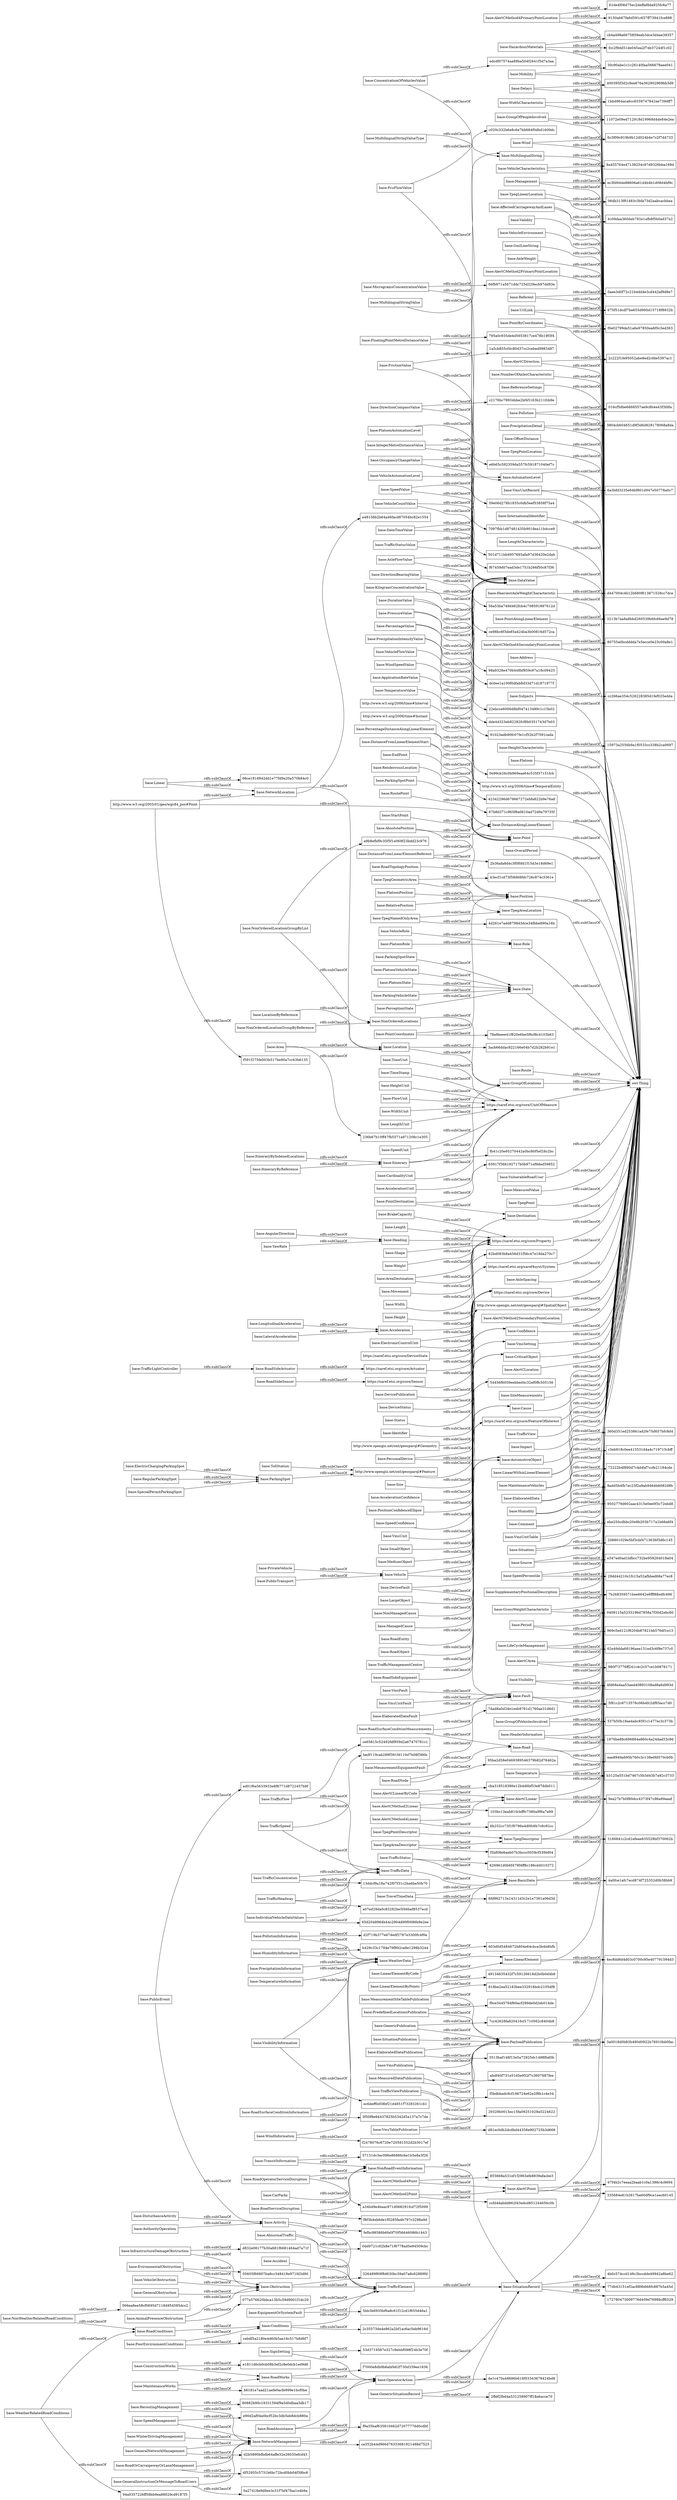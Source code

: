 digraph ar2dtool_diagram { 
rankdir=LR;
size="1000"
node [shape = rectangle, color="black"]; "base:PcuFlowValue" "566ea8ee58cf0695d71184954585dcc2" "base:AxleWeight" "base:PrecipitationInformation" "base:ItineraryByReference" "675f51dcdf7be655d995d15718f8932b" "016cf5dbe6868557ae9c8b4e43f3fdfa" "base:RoadAssistance" "base:AlertCMethod2PrimaryPointLocation" "base:Mobility" "base:Delays" "base:AlertCMethod4Point" "base:MultilingualStringValueType" "base:DirectionCompassValue" "base:RoadEntity" "base:Location" "base:MultilingualString" "ec3fd944e88606a61d4b4b1d08d4bf9c" "base:Linear" "base:PredefinedLocationsPublication" "base:IntegerMetreDistanceValue" "base:RoadSideSensor" "base:ManagedCause" "0409115a5233196d7858a7f30d2ebc60" "base:DataValue" "http://www.opengis.net/ont/geosparql#SpatialObject" "30c90abe1c1c26140faa566678aee041" "236b67b10ff47fb5571a971208c1e305" "base:Confidence" "base:HeightUnit" "98a9328e470b448bf859c97a18c09425" "2ffdf2fbd4a531258907ff18a6acce70" "base:CriticalObject" "base:GenericSituationRecord" "2c35573de4e862a2bf1ac6ac5eb9616d" "base:WeatherData" "base:DisturbanceActivity" "base:TrafficHeadway" "base:RoadObject" "6a3bfd3235e64bf801d947e50778a0c7" "855668a531ef1f2983efe8839afacbe3" "2b36afa8d4c3f0f0fd1f15d3e18d69e1" "base:StartPoint" "base:RoadConditions" "base:DurationValue" "base:TrafficFlow" "base:GroupOfPeopleInvolved" "base:NonOrderedLocationGroupByReference" "base:TrafficLightController" "base:Cause" "https://saref.etsi.org/core/FeatureOfInterest" "base:LateralAcceleration" "base:ReferenceSettings" "base:TrafficElement" "base:VehicleCharacteristics" "base:RoadSurfaceConditionMeasurements" "base:PollutionInformation" "base:OffsetDistance" "base:TpegAreaLocation" "base:TemperatureInformation" "base:YawRate" "base:TpegPointLocation" "a9b8efbf9c35f5f1e069f23bdd23c976" "base:Fault" "7097fbb1d87481435b9018ea11b4cce9" "base:Activity" "base:TpegLinearLocation" "base:MicrogramsConcentrationValue" "base:Accident" "bedf119cab289f391fd110d7b08f386b" "base:Obstruction" "base:PointDestination" "base:AlertCMethod4PrimaryPointLocation" "f9ce3445794f60acf299de0d2eb014de" "base:ElectricChargingParkingSpot" "6fd962713a14311d3c2e1e7361a06d3d" "base:EndPoint" "base:RoadWorks" "326489f69f8d630bc39a07a8c62889fd" "base:AffectedCarriagewayAndLanes" "base:Referent" "base:PlatoonPosition" "base:AutomationLevel" "base:RegularParkingSpot" "29329b0015ec15fa09251029a5224622" "base:TrafficViewPublication" "a07ed29da0c83282be5f46bef8537ecd" "base:SignSetting" "7b268359571bee6642e6fff88edfc496" "base:ElaboratedDataPublication" "base:HumidityInformation" "edcdf07574aa89ba504f2641f5d7a3aa" "base:Heading" "base:VehicleFlowValue" "base:UrlLink" "base:NonWeatherRelatedRoadConditions" "base:TpegGeometricArea" "67b8d371c965f8a0610ad72d9a79735f" "1876be88c696884e860c4a24dad53c9d" "base:PerceptionState" "base:ParkingSpotState" "base:WindSpeedValue" "e1811d6cb0cb08b3ef2c8e0dcb1ed9d6" "base:PlatoonRole" "base:KilogramConcentrationValue" "base:GroupOfLocations" "base:PointByCoordinates" "d447004c4b12b680f613871528cc7dce" "base:PrivateVehicle" "d81ec0db2dcdbd44358e902725b3d668" "9502779d602aac4315e0ee0f3c72ebd8" "base:GenericPublication" "base:MesaurementEquipmentFault" "9ea27b7b0f80dcc4373f47c96a99aaaf" "4b0c574ccd148c3bccdde49942a8be62" "cc266ae354c526228385d1fef025edda" "base:NetworkLocation" "f5bdbbadc9cf196724e62e2f8b1c4e34" "base:SituationRecord" "base:FlowUnit" "base:Address" "base:NonOrderedLocationGroupByList" "base:Area" "base:OperatorAction" "80755a0bcdddda7e5ecce0e23c00a8e1" "http://www.w3.org/2006/time#TemporalEntity" "base:Weight" "base:AlertCDirection" "base:SpeedUnit" "base:Platoon" "base:RoadOperatorServiceDisruption" "335684e81b2617be60df9ce1eec60145" "56a53ba749d462fcb4c708591897612d" "base:Pollution" "base:MeasurementSiteTablePublication" "http://www.w3.org/2003/01/geo/wgs84_pos#Point" "base:VehicleCountValue" "base:ConstructionWorks" "62e49dda68196aee131ed3c6f9e737c0" "base:SpeedManagement" "de1c470a48686b616f03343679424bd8" "0e99cb26c0b969eae64c535f37151fcb" "base:PublicTransport" "base:NonOrderedLocations" "95ba2d58e0469389546379b82d76462a" "22ebcce6006d8bf047413489c1c15b02" "base:ReroutingManagement" "base:TpegNamedOnlyArea" "05605f66807ba8cc348418e971fd3d90" "base:OverallPeriod" "82bd083b8a456d31f56c47e19da270c7" "f67459d07ead3de1751b266f50c87f36" "base:AlertCMethod2Point" "base:Movement" "abdf40f731e51d5e952f7c3607687fee" "base:SpeedValue" "base:PointCoordinates" "base:WidthUnit" "base:RoadSideEquipment" "65917f368192717b0b971ef9ded59852" "base:PrecipitationDetail" "969c5ed121f6204b87821bb576df1e13" "base:TollStation" "base:Point" "61de4f06d75ec2deffaf8da925fc6a77" "base:VmsUnitRecord" "4d261e7add8798d3dce34fbbe890a16b" "3166841c2cd1efeae835528bf370062b" "59e06d278b1835c0db5eef53858f75a4" "base:TpegAreaDescriptor" "base:Route" "f2478076c6720e720581552d2b3017ef" "c2176bc78934bbe2bf45163b211fcb9e" "8add5b4fb7ec23f2a9ab9464b6082d8b" "3804cb604651d9f3d6d628178068a8da" "cba318518386e12b4d6bf53e87ddb011" "base:VmsFault" "base:RoadOrCarraigewayOrLaneManagement" "5f81c2c6713576c06b4fc2df65acc7d0" "980f73776ff241c4c2c57ce1b0876171" "base:HeaviestAxleWeightCharacteristic" "base:Conditions" "base:AlertCMethod2Linear" "base:VulnerableRoadUser" "ccfd4dabdd862f43edcd851244656c0b" "base:PointAlongLinearElement" "base:Position" "501d711bb4957693afa97d36420e2dab" "f7000e8db9b6abf462f730d339ee1836" "base:Role" "e48158b2b64a46facd87054bc82e1554" "base:TravelTimeData" "base:DeviceFault" "base:GeneralNetworkManagement" "49134635432f7c59126618d2b0b0d4b8" "https://saref.etsi.org/saref4syst/System" "base:MeasuredDataPublication" "base:RoadNode" "base:PoorEnvironmentConditions" "base:Road" "base:ConcentrationOfVehiclesValue" "f9a35baf635810462d72077776d0cdbf" "fb41c20e95270442a0bc80f5ef28c2bc" "base:LengthUnit" "base:AlertCMethod4SecondaryPointLocation" "base:SmallObject" "72222b4f890d7c4d4bf7ccfe21184cde" "603d0d5484672b804e64cbce3b4b8bfb" "base:MeasuredValue" "base:Status" "f591f275fe003b517be90a7cc63b6135" "base:PlatoonAutomationLevel" "base:State" "base:Identifier" "base:RoadSurfaceConditionInformation" "base:RendezvousLocation" "base:AlertCMethod4Linear" "3513baf148f13e5a72925dc1498fbd0b" "base:TimeUnit" "base:Subjects" "6b252cc73f1f0796a4d0fc6b7c6c92cc" "base:PublicEvent" "base:BasicData" "https://saref.etsi.org/core/DeviceState" "base:HeightCharacteristic" "base:LinearWithinLinearElement" "54456f6059eebbed4c32ef0ffc505156" "base:AbsolutePosition" "base:TrafficData" "base:FloatingPointMetreDistanceValue" "http://www.w3.org/2006/time#Instant" "base:Width" "base:TpegPoint" "base:AlertCLinearByCode" "base:MaintenanceVehicles" "base:GeneralObstruction" "6c3f09c919b9b12d024b4e7c2f7d4733" "base:ElaboratedData" "http://www.opengis.net/ont/geosparql#Feature" "base:ElectronicControlUnit" "base:RoadSideActuator" "3acb66ddac922166e04b7d2b282b91e1" "c020c332b6e8c6e7bb684f0dbd1609dc" "43ecf1cd73f58d68fdc726c874c3361e" "base:AxleSpacing" "base:Humidity" "base:FrictionValue" "base:Acceleration" "ce98bc8f3de85a424ba3b00816d572ca" "base:VisibilityInformation" "base:TrafficSpeed" "base:MultilingualStringValue" "f8f3b4eb6de1f0285fa4b797c3298a9d" "80882b90c19331594f9a5d0dbaa3db17" "base:Comment" "http://www.w3.org/2006/time#Interval" "0dd9721c02b8e71f6778ad5e94509cbc" "626961d0b6f479f4ff8c186cd4010372" "base:AlertCMethod2SecondaryPointLocation" "base:IndividualVehicleDataValues" "base:Height" "42342296d679667272ebfa822b9e76a8" "base:MediumObject" "base:AxleFlowValue" "9150ab67fa6d591c657ff73941fce888" "base:TransitInformation" "base:VmsUnitFault" "fcc2f9dd51de045ea2f7de37244f1c02" "base:AlertCLocation" "base:SpecialPermitParkingSpot" "b6181e7aad21aefe0acfe999e1bcf0be" "base:SiteMeasurements" "78a9beee41f820e6be5f6cf8c4103b63" "base:ApplicationRateValue" "d2b5890bfbdb64affe32e26035efcd43" "base:Shape" "base:VmsUnitTable" "base:BrakeCapacity" "103bc13eab810cbfffc7380a9f6a7a99" "4c09daa360dab792e1afb8f5b0ad37a2" "base:AbnormalTraffic" "7dad8a0d34e1eeb9761d1760ae31d6d1" "base:HazardousMaterials" "base:PlatoonVehicleState" "11072e09ed712918d19968d4de84e2ea" "base:InfrastructureDamageObstruction" "4ec8dd6d4d03c0700c95e407791594d3" "base:LinearElementByPoints" "base:VehicleRole" "base:Vehicle" "base:Situation" "base:SituationPublication" "base:AlertCPoint" "base:PercentageDistanceAlongLinearElement" "base:WidthCharacteristic" "base:TrafficConcentration" "eae8949a695b760c3c138e0fd570cb0b" "66fb971a5671ddc725d329ecb97dd93e" "base:NetworkManagement" "400395f3d2c9ee676a362902969bb3d9" "base:TrafficView" "base:LargeObject" "1a5cb855cf4c80d37cc2cebed9983487" "7cc42628fa820416cf1710562c6404b8" "5bb3b6935bf6a8c61f12cd1f655d46a1" "d832e08177b30a681f6681464ad7a71f" "818be2ea52183bee332916bdc2105df8" "1bbd964aca6cc6559747842ae739dff7" "base:VehicleAutomationLevel" "base:TpegPointDescriptor" "base:Wind" "base:CarParks" "base:LinearElementByCode" "e6b65c592359da557fc591871040ef7c" "57131dc3ec096e86886c6e1b5e8a3f26" "cb4a498a6675859eeb3dce3d4ae39357" "0a27418e9d9ee3c31f7bf47faa1e4b9a" "base:TemperatureValue" "base:ParkingSpot" "67f4b2c7eeaa2baab1c0a1388c4c9694" "base:PersonalDevice" "2c222f1fe95052abe8ed2cfde5397ac1" "base:Management" "base:TrafficManagementCentre" "https://saref.etsi.org/core/UnitOfMeasure" "0aee3d0f72c21b4dd4e3cd442af9d8e7" "base:WinterDrivingManagement" "base:AccelerationConfidence" "base:GeneralInstructionOrMessageToRoadUsers" "base:EvironmentalObstruction" "https://saref.etsi.org/core/Actuator" "e90d2af04a0bcf52bc3db5eb8dcb880a" "base:AngularDirection" "ca352b44d966d76333681921488d7523" "base:Source" "base:SpeedPercentile" "base:LocationByReference" "base:TpegDescriptor" "base:CardinalityUnit" "13ddcf9a18a742f07f31c2ba6be50b70" "77db43151ef2ac889b668fc887b5a45d" "base:NonRoadEventInformation" "https://saref.etsi.org/core/Sensor" "base:LinearElement" "base:DistanceAlongLinearElement" "base:DevicePublication" "base:VmsUnit" "base:Impact" "https://saref.etsi.org/core/Property" "base:Validity" "df52955c5731b6bc72bcd0bb04f39bc6" "ce65815c52492fdf959d2a67470781c1" "base:AccelerationUnit" "fefbc98586b6fa0f70f56646086b1443" "3a0018d0b83b480d0922b76910bb0fac" "base:DeviceStatus" "15973a2556b9a1f0533cc338b2ca0697" "base:WindInformation" "d2f719b377e674edf2787e3300fc4f0e" "94a0357226ff58bb9ea88029cd9187f3" "4a0fce1afc7ecd874f725352d0b38bb9" "base:ParkingSpotPoint" "base:PrecipitationIntensityValue" "ebe250cdbbc20e9b203b717a1b66a6f4" "base:VehicleEnvironment" "c3eb918c0ee415531d4a4c719715cbff" "3f50f8e94437825b5342d5a137a7c7de" "dde44323eb82282fcf8b0351743d7b03" "base:DirectionBearingValue" "base:VehicleObstruction" "dc0ee1a100f0dfab8d33d71d1871977f" "base:NonManagedCause" "base:AuthorityOperation" "68ce1816842dd1e77fd9a20a570b84c0" "base:DistanceFromLinearElementReferent" "base:TimeStamp" "base:SupplementaryPositionalDescription" "base:GrossWeightCharacteristic" "base:GmlLineString" "91023adb90fc07fe1cf52b2f7591cada" "base:AnimalPresenceObstruction" "b429c33c1794e79f892ca8e1298b3244" "base:RoutePoint" "360d351ed253861ad2fe75d657bfc8d4" "3213b7aa8a8bbd260539b6fc66ae9d78" "base:Period" "8a455764e47138254c97d9326bba168d" "65d2048964b44c2904d90f0086b9e2ee" "base:Size" "base:RoadTopologyPosition" "https://saref.etsi.org/core/Device" "ec6deff0d58bf21d4851f73283261cb1" "base:TrafficStatus" "base:LifeCycleManagement" "base:AlertCArea" "base:LongitudinalAcceleration" "base:OccupancyChangeValue" "537b50b18ae4abc85f1c1477ec3c373b" "base:PayloadPublication" "base:WeatherRelatedRoadConditions" "cebdf5a2180e4d60b5ae16c517b8d6f7" "base:ItineraryByIndexedLocations" "base:NumberOfAxlesCharacteristic" "f5bf08e6aeb07b3bccc0059cf539bf04" "base:PlatoonState" "base:ElaboratedDataFault" "077a576620bbca13b5c59d9001f1dc29" "base:VmsTablePublication" "b3125a551bd7467c5b3d43b7a92c3733" "base:Visibility" "53d3719587e327c9ebbf098f24b3e70f" "172780473009776d409d76986cff6529" "base:VmsSetting" "06db313f81483c3bfa73d2aabcacbbea" "ed01f6a5633933e8f8771d8722457b9f" "base:GroupOfVehiclesInvolved" "29dd44210c1fc15a52afbbed68a77ec8" "base:MaintenanceWorks" "base:PressureValue" "base:Destination" "base:RelativePosition" "e347ed0ad1bfbcc732be958264018a04" "base:VmsPublication" "base:RoadServiceDisruption" "base:HeaderInformation" "base:DateTimeValue" "base:AreaDestination" "base:TrafficStatusValue" "base:PositionConfidenceEllipse" "base:AlertCLinear" "base:InternationalIdentifier" "base:SpeedConfidence" "base:Length" "f0e02799de51a6e97850ea6f0c3ed363" "http://www.opengis.net/ont/geosparql#Geometry" "base:ParkingVehicleState" "795a0c935de4d5653817ce478b19f3f4" "base:PercentageValue" "base:AutomotiveObject" "base:EquipmentOrSystemFault" "base:DistanceFromLinearElementStart" "a34b49e4baac971d068291fcd72f5099" "base:LengthCharacteristic" "4fd68a4aa53aed40893108ad8a6d993d" "base:Itinerary" "208801029e5bf3cbf4713636f3d6c145" "base:Temperature" ; /*classes style*/
	"base:CriticalObject" -> "owl:Thing" [ label = "rdfs:subClassOf" ];
	"base:Location" -> "3acb66ddac922166e04b7d2b282b91e1" [ label = "rdfs:subClassOf" ];
	"base:Location" -> "base:GroupOfLocations" [ label = "rdfs:subClassOf" ];
	"base:Size" -> "http://www.opengis.net/ont/geosparql#SpatialObject" [ label = "rdfs:subClassOf" ];
	"http://www.w3.org/2006/time#Instant" -> "http://www.w3.org/2006/time#TemporalEntity" [ label = "rdfs:subClassOf" ];
	"base:Length" -> "https://saref.etsi.org/core/Property" [ label = "rdfs:subClassOf" ];
	"base:Management" -> "ec3fd944e88606a61d4b4b1d08d4bf9c" [ label = "rdfs:subClassOf" ];
	"base:Management" -> "owl:Thing" [ label = "rdfs:subClassOf" ];
	"base:NonOrderedLocationGroupByReference" -> "base:NonOrderedLocations" [ label = "rdfs:subClassOf" ];
	"base:ApplicationRateValue" -> "base:DataValue" [ label = "rdfs:subClassOf" ];
	"base:KilogramConcentrationValue" -> "dc0ee1a100f0dfab8d33d71d1871977f" [ label = "rdfs:subClassOf" ];
	"base:KilogramConcentrationValue" -> "base:DataValue" [ label = "rdfs:subClassOf" ];
	"base:TpegAreaDescriptor" -> "f5bf08e6aeb07b3bccc0059cf539bf04" [ label = "rdfs:subClassOf" ];
	"base:TpegAreaDescriptor" -> "base:TpegDescriptor" [ label = "rdfs:subClassOf" ];
	"base:WeatherRelatedRoadConditions" -> "94a0357226ff58bb9ea88029cd9187f3" [ label = "rdfs:subClassOf" ];
	"base:WeatherRelatedRoadConditions" -> "base:RoadConditions" [ label = "rdfs:subClassOf" ];
	"base:Subjects" -> "cc266ae354c526228385d1fef025edda" [ label = "rdfs:subClassOf" ];
	"base:Subjects" -> "owl:Thing" [ label = "rdfs:subClassOf" ];
	"base:OperatorAction" -> "de1c470a48686b616f03343679424bd8" [ label = "rdfs:subClassOf" ];
	"base:OperatorAction" -> "base:SituationRecord" [ label = "rdfs:subClassOf" ];
	"base:RoadSideActuator" -> "https://saref.etsi.org/core/Actuator" [ label = "rdfs:subClassOf" ];
	"base:FrictionValue" -> "1a5cb855cf4c80d37cc2cebed9983487" [ label = "rdfs:subClassOf" ];
	"base:FrictionValue" -> "base:DataValue" [ label = "rdfs:subClassOf" ];
	"base:AlertCArea" -> "980f73776ff241c4c2c57ce1b0876171" [ label = "rdfs:subClassOf" ];
	"base:AlertCArea" -> "owl:Thing" [ label = "rdfs:subClassOf" ];
	"base:VmsFault" -> "base:Fault" [ label = "rdfs:subClassOf" ];
	"base:SmallObject" -> "base:CriticalObject" [ label = "rdfs:subClassOf" ];
	"http://www.opengis.net/ont/geosparql#SpatialObject" -> "owl:Thing" [ label = "rdfs:subClassOf" ];
	"base:Platoon" -> "owl:Thing" [ label = "rdfs:subClassOf" ];
	"base:Source" -> "e347ed0ad1bfbcc732be958264018a04" [ label = "rdfs:subClassOf" ];
	"base:Source" -> "owl:Thing" [ label = "rdfs:subClassOf" ];
	"base:Temperature" -> "b3125a551bd7467c5b3d43b7a92c3733" [ label = "rdfs:subClassOf" ];
	"base:Temperature" -> "owl:Thing" [ label = "rdfs:subClassOf" ];
	"base:GeneralInstructionOrMessageToRoadUsers" -> "0a27418e9d9ee3c31f7bf47faa1e4b9a" [ label = "rdfs:subClassOf" ];
	"base:GeneralInstructionOrMessageToRoadUsers" -> "base:NetworkManagement" [ label = "rdfs:subClassOf" ];
	"base:ReferenceSettings" -> "owl:Thing" [ label = "rdfs:subClassOf" ];
	"base:Accident" -> "base:TrafficElement" [ label = "rdfs:subClassOf" ];
	"base:Point" -> "owl:Thing" [ label = "rdfs:subClassOf" ];
	"base:TpegPointLocation" -> "owl:Thing" [ label = "rdfs:subClassOf" ];
	"base:VehicleRole" -> "base:Role" [ label = "rdfs:subClassOf" ];
	"base:Address" -> "owl:Thing" [ label = "rdfs:subClassOf" ];
	"base:NonRoadEventInformation" -> "base:SituationRecord" [ label = "rdfs:subClassOf" ];
	"base:DistanceFromLinearElementStart" -> "67b8d371c965f8a0610ad72d9a79735f" [ label = "rdfs:subClassOf" ];
	"base:DistanceFromLinearElementStart" -> "base:DistanceAlongLinearElement" [ label = "rdfs:subClassOf" ];
	"http://www.w3.org/2006/time#Interval" -> "http://www.w3.org/2006/time#TemporalEntity" [ label = "rdfs:subClassOf" ];
	"base:MultilingualStringValueType" -> "base:MultilingualString" [ label = "rdfs:subClassOf" ];
	"base:AlertCMethod2Linear" -> "103bc13eab810cbfffc7380a9f6a7a99" [ label = "rdfs:subClassOf" ];
	"base:AlertCMethod2Linear" -> "base:AlertCLinear" [ label = "rdfs:subClassOf" ];
	"base:HeightUnit" -> "https://saref.etsi.org/core/UnitOfMeasure" [ label = "rdfs:subClassOf" ];
	"base:ParkingSpot" -> "http://www.opengis.net/ont/geosparql#Feature" [ label = "rdfs:subClassOf" ];
	"base:Period" -> "969c5ed121f6204b87821bb576df1e13" [ label = "rdfs:subClassOf" ];
	"base:Period" -> "owl:Thing" [ label = "rdfs:subClassOf" ];
	"base:PlatoonPosition" -> "base:Position" [ label = "rdfs:subClassOf" ];
	"base:PointDestination" -> "65917f368192717b0b971ef9ded59852" [ label = "rdfs:subClassOf" ];
	"base:PointDestination" -> "base:Destination" [ label = "rdfs:subClassOf" ];
	"base:ItineraryByIndexedLocations" -> "base:Itinerary" [ label = "rdfs:subClassOf" ];
	"base:DevicePublication" -> "https://saref.etsi.org/core/Device" [ label = "rdfs:subClassOf" ];
	"base:AbsolutePosition" -> "base:Position" [ label = "rdfs:subClassOf" ];
	"base:AbsolutePosition" -> "base:Point" [ label = "rdfs:subClassOf" ];
	"base:Acceleration" -> "https://saref.etsi.org/core/Property" [ label = "rdfs:subClassOf" ];
	"base:PercentageDistanceAlongLinearElement" -> "42342296d679667272ebfa822b9e76a8" [ label = "rdfs:subClassOf" ];
	"base:PercentageDistanceAlongLinearElement" -> "base:DistanceAlongLinearElement" [ label = "rdfs:subClassOf" ];
	"base:Visibility" -> "4fd68a4aa53aed40893108ad8a6d993d" [ label = "rdfs:subClassOf" ];
	"base:Visibility" -> "owl:Thing" [ label = "rdfs:subClassOf" ];
	"base:AlertCPoint" -> "335684e81b2617be60df9ce1eec60145" [ label = "rdfs:subClassOf" ];
	"base:AlertCPoint" -> "67f4b2c7eeaa2baab1c0a1388c4c9694" [ label = "rdfs:subClassOf" ];
	"base:AlertCPoint" -> "owl:Thing" [ label = "rdfs:subClassOf" ];
	"base:WindInformation" -> "f2478076c6720e720581552d2b3017ef" [ label = "rdfs:subClassOf" ];
	"base:WindInformation" -> "base:WeatherData" [ label = "rdfs:subClassOf" ];
	"base:Role" -> "owl:Thing" [ label = "rdfs:subClassOf" ];
	"base:MeasuredDataPublication" -> "f5bdbbadc9cf196724e62e2f8b1c4e34" [ label = "rdfs:subClassOf" ];
	"base:MeasuredDataPublication" -> "base:PayloadPublication" [ label = "rdfs:subClassOf" ];
	"base:GeneralObstruction" -> "base:Obstruction" [ label = "rdfs:subClassOf" ];
	"base:MultilingualString" -> "owl:Thing" [ label = "rdfs:subClassOf" ];
	"base:OverallPeriod" -> "owl:Thing" [ label = "rdfs:subClassOf" ];
	"base:TrafficLightController" -> "base:RoadSideActuator" [ label = "rdfs:subClassOf" ];
	"base:LocationByReference" -> "base:Location" [ label = "rdfs:subClassOf" ];
	"base:PlatoonAutomationLevel" -> "base:AutomationLevel" [ label = "rdfs:subClassOf" ];
	"base:AutomationLevel" -> "owl:Thing" [ label = "rdfs:subClassOf" ];
	"base:OccupancyChangeValue" -> "59e06d278b1835c0db5eef53858f75a4" [ label = "rdfs:subClassOf" ];
	"base:OccupancyChangeValue" -> "base:DataValue" [ label = "rdfs:subClassOf" ];
	"base:TrafficManagementCentre" -> "base:AutomotiveObject" [ label = "rdfs:subClassOf" ];
	"base:AlertCLocation" -> "owl:Thing" [ label = "rdfs:subClassOf" ];
	"base:Referent" -> "0aee3d0f72c21b4dd4e3cd442af9d8e7" [ label = "rdfs:subClassOf" ];
	"base:Referent" -> "owl:Thing" [ label = "rdfs:subClassOf" ];
	"base:TpegAreaLocation" -> "owl:Thing" [ label = "rdfs:subClassOf" ];
	"base:DistanceAlongLinearElement" -> "owl:Thing" [ label = "rdfs:subClassOf" ];
	"base:Weight" -> "https://saref.etsi.org/core/Property" [ label = "rdfs:subClassOf" ];
	"base:MeasurementSiteTablePublication" -> "818be2ea52183bee332916bdc2105df8" [ label = "rdfs:subClassOf" ];
	"base:MeasurementSiteTablePublication" -> "base:PayloadPublication" [ label = "rdfs:subClassOf" ];
	"base:ElectronicControlUnit" -> "https://saref.etsi.org/core/Device" [ label = "rdfs:subClassOf" ];
	"base:ElectronicControlUnit" -> "https://saref.etsi.org/saref4syst/System" [ label = "rdfs:subClassOf" ];
	"base:AbnormalTraffic" -> "0dd9721c02b8e71f6778ad5e94509cbc" [ label = "rdfs:subClassOf" ];
	"base:AbnormalTraffic" -> "base:TrafficElement" [ label = "rdfs:subClassOf" ];
	"base:ManagedCause" -> "base:Cause" [ label = "rdfs:subClassOf" ];
	"base:SituationPublication" -> "base:PayloadPublication" [ label = "rdfs:subClassOf" ];
	"base:AccelerationUnit" -> "https://saref.etsi.org/core/UnitOfMeasure" [ label = "rdfs:subClassOf" ];
	"base:Shape" -> "https://saref.etsi.org/core/Property" [ label = "rdfs:subClassOf" ];
	"base:RoadOrCarraigewayOrLaneManagement" -> "df52955c5731b6bc72bcd0bb04f39bc6" [ label = "rdfs:subClassOf" ];
	"base:RoadOrCarraigewayOrLaneManagement" -> "base:NetworkManagement" [ label = "rdfs:subClassOf" ];
	"base:SpeedConfidence" -> "base:Confidence" [ label = "rdfs:subClassOf" ];
	"base:LengthUnit" -> "https://saref.etsi.org/core/UnitOfMeasure" [ label = "rdfs:subClassOf" ];
	"base:AuthorityOperation" -> "base:Activity" [ label = "rdfs:subClassOf" ];
	"base:OffsetDistance" -> "owl:Thing" [ label = "rdfs:subClassOf" ];
	"base:RoadWorks" -> "f7000e8db9b6abf462f730d339ee1836" [ label = "rdfs:subClassOf" ];
	"base:RoadWorks" -> "base:OperatorAction" [ label = "rdfs:subClassOf" ];
	"base:NonManagedCause" -> "base:Cause" [ label = "rdfs:subClassOf" ];
	"base:TravelTimeData" -> "6fd962713a14311d3c2e1e7361a06d3d" [ label = "rdfs:subClassOf" ];
	"base:TravelTimeData" -> "base:BasicData" [ label = "rdfs:subClassOf" ];
	"base:Activity" -> "fefbc98586b6fa0f70f56646086b1443" [ label = "rdfs:subClassOf" ];
	"base:Activity" -> "base:TrafficElement" [ label = "rdfs:subClassOf" ];
	"base:SpeedUnit" -> "https://saref.etsi.org/core/UnitOfMeasure" [ label = "rdfs:subClassOf" ];
	"base:GrossWeightCharacteristic" -> "0409115a5233196d7858a7f30d2ebc60" [ label = "rdfs:subClassOf" ];
	"base:GrossWeightCharacteristic" -> "owl:Thing" [ label = "rdfs:subClassOf" ];
	"base:LinearElementByCode" -> "base:LinearElement" [ label = "rdfs:subClassOf" ];
	"base:TimeStamp" -> "https://saref.etsi.org/core/UnitOfMeasure" [ label = "rdfs:subClassOf" ];
	"base:AccelerationConfidence" -> "base:Confidence" [ label = "rdfs:subClassOf" ];
	"https://saref.etsi.org/core/Property" -> "owl:Thing" [ label = "rdfs:subClassOf" ];
	"base:EquipmentOrSystemFault" -> "5bb3b6935bf6a8c61f12cd1f655d46a1" [ label = "rdfs:subClassOf" ];
	"base:EquipmentOrSystemFault" -> "base:TrafficElement" [ label = "rdfs:subClassOf" ];
	"base:RegularParkingSpot" -> "base:ParkingSpot" [ label = "rdfs:subClassOf" ];
	"base:Conditions" -> "2c35573de4e862a2bf1ac6ac5eb9616d" [ label = "rdfs:subClassOf" ];
	"base:Conditions" -> "base:TrafficElement" [ label = "rdfs:subClassOf" ];
	"base:RoadSideEquipment" -> "base:AutomotiveObject" [ label = "rdfs:subClassOf" ];
	"base:VehicleObstruction" -> "base:Obstruction" [ label = "rdfs:subClassOf" ];
	"base:Status" -> "https://saref.etsi.org/core/Device" [ label = "rdfs:subClassOf" ];
	"base:VulnerableRoadUser" -> "owl:Thing" [ label = "rdfs:subClassOf" ];
	"base:LongitudinalAcceleration" -> "base:Acceleration" [ label = "rdfs:subClassOf" ];
	"base:PublicTransport" -> "base:Vehicle" [ label = "rdfs:subClassOf" ];
	"base:NonWeatherRelatedRoadConditions" -> "566ea8ee58cf0695d71184954585dcc2" [ label = "rdfs:subClassOf" ];
	"base:NonWeatherRelatedRoadConditions" -> "base:RoadConditions" [ label = "rdfs:subClassOf" ];
	"base:WidthUnit" -> "https://saref.etsi.org/core/UnitOfMeasure" [ label = "rdfs:subClassOf" ];
	"base:Impact" -> "owl:Thing" [ label = "rdfs:subClassOf" ];
	"base:CarParks" -> "base:NonRoadEventInformation" [ label = "rdfs:subClassOf" ];
	"base:VisibilityInformation" -> "ec6deff0d58bf21d4851f73283261cb1" [ label = "rdfs:subClassOf" ];
	"base:VisibilityInformation" -> "base:WeatherData" [ label = "rdfs:subClassOf" ];
	"base:HumidityInformation" -> "b429c33c1794e79f892ca8e1298b3244" [ label = "rdfs:subClassOf" ];
	"base:HumidityInformation" -> "base:WeatherData" [ label = "rdfs:subClassOf" ];
	"base:LargeObject" -> "base:CriticalObject" [ label = "rdfs:subClassOf" ];
	"base:ConcentrationOfVehiclesValue" -> "edcdf07574aa89ba504f2641f5d7a3aa" [ label = "rdfs:subClassOf" ];
	"base:ConcentrationOfVehiclesValue" -> "base:DataValue" [ label = "rdfs:subClassOf" ];
	"base:Vehicle" -> "54456f6059eebbed4c32ef0ffc505156" [ label = "rdfs:subClassOf" ];
	"base:Vehicle" -> "base:AutomotiveObject" [ label = "rdfs:subClassOf" ];
	"base:PlatoonRole" -> "base:Role" [ label = "rdfs:subClassOf" ];
	"base:AlertCMethod2SecondaryPointLocation" -> "owl:Thing" [ label = "rdfs:subClassOf" ];
	"base:Pollution" -> "016cf5dbe6868557ae9c8b4e43f3fdfa" [ label = "rdfs:subClassOf" ];
	"base:Pollution" -> "owl:Thing" [ label = "rdfs:subClassOf" ];
	"base:TrafficStatus" -> "626961d0b6f479f4ff8c186cd4010372" [ label = "rdfs:subClassOf" ];
	"base:TrafficStatus" -> "base:BasicData" [ label = "rdfs:subClassOf" ];
	"base:Humidity" -> "8add5b4fb7ec23f2a9ab9464b6082d8b" [ label = "rdfs:subClassOf" ];
	"base:Humidity" -> "owl:Thing" [ label = "rdfs:subClassOf" ];
	"base:VmsSetting" -> "owl:Thing" [ label = "rdfs:subClassOf" ];
	"base:TrafficSpeed" -> "bedf119cab289f391fd110d7b08f386b" [ label = "rdfs:subClassOf" ];
	"base:TrafficSpeed" -> "base:TrafficData" [ label = "rdfs:subClassOf" ];
	"base:BrakeCapacity" -> "https://saref.etsi.org/core/Property" [ label = "rdfs:subClassOf" ];
	"base:TpegNamedOnlyArea" -> "4d261e7add8798d3dce34fbbe890a16b" [ label = "rdfs:subClassOf" ];
	"base:TpegNamedOnlyArea" -> "base:TpegAreaLocation" [ label = "rdfs:subClassOf" ];
	"base:Obstruction" -> "326489f69f8d630bc39a07a8c62889fd" [ label = "rdfs:subClassOf" ];
	"base:Obstruction" -> "base:TrafficElement" [ label = "rdfs:subClassOf" ];
	"base:PercentageValue" -> "91023adb90fc07fe1cf52b2f7591cada" [ label = "rdfs:subClassOf" ];
	"base:PercentageValue" -> "base:DataValue" [ label = "rdfs:subClassOf" ];
	"base:PollutionInformation" -> "d2f719b377e674edf2787e3300fc4f0e" [ label = "rdfs:subClassOf" ];
	"base:PollutionInformation" -> "base:WeatherData" [ label = "rdfs:subClassOf" ];
	"base:DirectionBearingValue" -> "98a9328e470b448bf859c97a18c09425" [ label = "rdfs:subClassOf" ];
	"base:DirectionBearingValue" -> "base:DataValue" [ label = "rdfs:subClassOf" ];
	"base:TpegGeometricArea" -> "43ecf1cd73f58d68fdc726c874c3361e" [ label = "rdfs:subClassOf" ];
	"base:TpegGeometricArea" -> "base:TpegAreaLocation" [ label = "rdfs:subClassOf" ];
	"base:TpegLinearLocation" -> "06db313f81483c3bfa73d2aabcacbbea" [ label = "rdfs:subClassOf" ];
	"base:TpegLinearLocation" -> "owl:Thing" [ label = "rdfs:subClassOf" ];
	"base:AffectedCarriagewayAndLanes" -> "4c09daa360dab792e1afb8f5b0ad37a2" [ label = "rdfs:subClassOf" ];
	"base:AffectedCarriagewayAndLanes" -> "owl:Thing" [ label = "rdfs:subClassOf" ];
	"base:Confidence" -> "owl:Thing" [ label = "rdfs:subClassOf" ];
	"base:IntegerMetreDistanceValue" -> "e6b65c592359da557fc591871040ef7c" [ label = "rdfs:subClassOf" ];
	"base:IntegerMetreDistanceValue" -> "base:DataValue" [ label = "rdfs:subClassOf" ];
	"base:AlertCMethod4PrimaryPointLocation" -> "9150ab67fa6d591c657ff73941fce888" [ label = "rdfs:subClassOf" ];
	"base:AlertCMethod4PrimaryPointLocation" -> "61de4f06d75ec2deffaf8da925fc6a77" [ label = "rdfs:subClassOf" ];
	"base:AlertCMethod4PrimaryPointLocation" -> "owl:Thing" [ label = "rdfs:subClassOf" ];
	"base:AlertCMethod2Point" -> "ccfd4dabdd862f43edcd851244656c0b" [ label = "rdfs:subClassOf" ];
	"base:AlertCMethod2Point" -> "base:AlertCPoint" [ label = "rdfs:subClassOf" ];
	"base:PointCoordinates" -> "78a9beee41f820e6be5f6cf8c4103b63" [ label = "rdfs:subClassOf" ];
	"base:PointCoordinates" -> "base:Position" [ label = "rdfs:subClassOf" ];
	"base:NetworkLocation" -> "e48158b2b64a46facd87054bc82e1554" [ label = "rdfs:subClassOf" ];
	"base:NetworkLocation" -> "base:Location" [ label = "rdfs:subClassOf" ];
	"base:HeaderInformation" -> "1876be88c696884e860c4a24dad53c9d" [ label = "rdfs:subClassOf" ];
	"base:HeaderInformation" -> "owl:Thing" [ label = "rdfs:subClassOf" ];
	"base:InfrastructureDamageObstruction" -> "d832e08177b30a681f6681464ad7a71f" [ label = "rdfs:subClassOf" ];
	"base:InfrastructureDamageObstruction" -> "base:Obstruction" [ label = "rdfs:subClassOf" ];
	"base:Validity" -> "owl:Thing" [ label = "rdfs:subClassOf" ];
	"base:Movement" -> "https://saref.etsi.org/core/Property" [ label = "rdfs:subClassOf" ];
	"base:PrecipitationDetail" -> "3804cb604651d9f3d6d628178068a8da" [ label = "rdfs:subClassOf" ];
	"base:PrecipitationDetail" -> "owl:Thing" [ label = "rdfs:subClassOf" ];
	"base:VmsPublication" -> "abdf40f731e51d5e952f7c3607687fee" [ label = "rdfs:subClassOf" ];
	"base:VmsPublication" -> "base:PayloadPublication" [ label = "rdfs:subClassOf" ];
	"base:RelativePosition" -> "base:Position" [ label = "rdfs:subClassOf" ];
	"base:EvironmentalObstruction" -> "05605f66807ba8cc348418e971fd3d90" [ label = "rdfs:subClassOf" ];
	"base:EvironmentalObstruction" -> "base:Obstruction" [ label = "rdfs:subClassOf" ];
	"base:VmsTablePublication" -> "d81ec0db2dcdbd44358e902725b3d668" [ label = "rdfs:subClassOf" ];
	"base:VmsTablePublication" -> "base:PayloadPublication" [ label = "rdfs:subClassOf" ];
	"base:Cause" -> "owl:Thing" [ label = "rdfs:subClassOf" ];
	"base:GenericPublication" -> "7cc42628fa820416cf1710562c6404b8" [ label = "rdfs:subClassOf" ];
	"base:GenericPublication" -> "base:PayloadPublication" [ label = "rdfs:subClassOf" ];
	"base:SituationRecord" -> "4b0c574ccd148c3bccdde49942a8be62" [ label = "rdfs:subClassOf" ];
	"base:SituationRecord" -> "172780473009776d409d76986cff6529" [ label = "rdfs:subClassOf" ];
	"base:SituationRecord" -> "77db43151ef2ac889b668fc887b5a45d" [ label = "rdfs:subClassOf" ];
	"base:SituationRecord" -> "owl:Thing" [ label = "rdfs:subClassOf" ];
	"base:TrafficConcentration" -> "13ddcf9a18a742f07f31c2ba6be50b70" [ label = "rdfs:subClassOf" ];
	"base:TrafficConcentration" -> "base:TrafficData" [ label = "rdfs:subClassOf" ];
	"base:VehicleCharacteristics" -> "owl:Thing" [ label = "rdfs:subClassOf" ];
	"base:VehicleCharacteristics" -> "8a455764e47138254c97d9326bba168d" [ label = "rdfs:subClassOf" ];
	"base:RoadSideSensor" -> "https://saref.etsi.org/core/Sensor" [ label = "rdfs:subClassOf" ];
	"base:AngularDirection" -> "base:Heading" [ label = "rdfs:subClassOf" ];
	"https://saref.etsi.org/saref4syst/System" -> "owl:Thing" [ label = "rdfs:subClassOf" ];
	"base:AlertCDirection" -> "2c222f1fe95052abe8ed2cfde5397ac1" [ label = "rdfs:subClassOf" ];
	"base:AlertCDirection" -> "owl:Thing" [ label = "rdfs:subClassOf" ];
	"base:Itinerary" -> "fb41c20e95270442a0bc80f5ef28c2bc" [ label = "rdfs:subClassOf" ];
	"base:Itinerary" -> "base:GroupOfLocations" [ label = "rdfs:subClassOf" ];
	"https://saref.etsi.org/core/DeviceState" -> "https://saref.etsi.org/core/Device" [ label = "rdfs:subClassOf" ];
	"base:Width" -> "https://saref.etsi.org/core/Property" [ label = "rdfs:subClassOf" ];
	"base:AlertCLinearByCode" -> "cba318518386e12b4d6bf53e87ddb011" [ label = "rdfs:subClassOf" ];
	"base:AlertCLinearByCode" -> "base:AlertCLinear" [ label = "rdfs:subClassOf" ];
	"base:AutomotiveObject" -> "owl:Thing" [ label = "rdfs:subClassOf" ];
	"base:FlowUnit" -> "https://saref.etsi.org/core/UnitOfMeasure" [ label = "rdfs:subClassOf" ];
	"base:GroupOfVehiclesInvolved" -> "537b50b18ae4abc85f1c1477ec3c373b" [ label = "rdfs:subClassOf" ];
	"base:GroupOfVehiclesInvolved" -> "owl:Thing" [ label = "rdfs:subClassOf" ];
	"base:Fault" -> "5f81c2c6713576c06b4fc2df65acc7d0" [ label = "rdfs:subClassOf" ];
	"base:Fault" -> "owl:Thing" [ label = "rdfs:subClassOf" ];
	"base:PrecipitationIntensityValue" -> "0e99cb26c0b969eae64c535f37151fcb" [ label = "rdfs:subClassOf" ];
	"base:PrecipitationIntensityValue" -> "base:DataValue" [ label = "rdfs:subClassOf" ];
	"base:UrlLink" -> "675f51dcdf7be655d995d15718f8932b" [ label = "rdfs:subClassOf" ];
	"base:UrlLink" -> "owl:Thing" [ label = "rdfs:subClassOf" ];
	"base:PredefinedLocationsPublication" -> "f9ce3445794f60acf299de0d2eb014de" [ label = "rdfs:subClassOf" ];
	"base:PredefinedLocationsPublication" -> "base:PayloadPublication" [ label = "rdfs:subClassOf" ];
	"base:PayloadPublication" -> "3a0018d0b83b480d0922b76910bb0fac" [ label = "rdfs:subClassOf" ];
	"base:PayloadPublication" -> "owl:Thing" [ label = "rdfs:subClassOf" ];
	"base:DistanceFromLinearElementReferent" -> "2b36afa8d4c3f0f0fd1f15d3e18d69e1" [ label = "rdfs:subClassOf" ];
	"base:DistanceFromLinearElementReferent" -> "base:DistanceAlongLinearElement" [ label = "rdfs:subClassOf" ];
	"base:RoadSurfaceConditionMeasurements" -> "7dad8a0d34e1eeb9761d1760ae31d6d1" [ label = "rdfs:subClassOf" ];
	"base:RoadSurfaceConditionMeasurements" -> "base:Road" [ label = "rdfs:subClassOf" ];
	"base:IndividualVehicleDataValues" -> "65d2048964b44c2904d90f0086b9e2ee" [ label = "rdfs:subClassOf" ];
	"base:IndividualVehicleDataValues" -> "base:TrafficData" [ label = "rdfs:subClassOf" ];
	"base:PositionConfidenceEllipse" -> "base:Confidence" [ label = "rdfs:subClassOf" ];
	"base:Area" -> "236b67b10ff47fb5571a971208c1e305" [ label = "rdfs:subClassOf" ];
	"base:Area" -> "base:Location" [ label = "rdfs:subClassOf" ];
	"base:HeightCharacteristic" -> "15973a2556b9a1f0533cc338b2ca0697" [ label = "rdfs:subClassOf" ];
	"base:HeightCharacteristic" -> "owl:Thing" [ label = "rdfs:subClassOf" ];
	"base:TrafficViewPublication" -> "29329b0015ec15fa09251029a5224622" [ label = "rdfs:subClassOf" ];
	"base:TrafficViewPublication" -> "base:PayloadPublication" [ label = "rdfs:subClassOf" ];
	"base:ElectricChargingParkingSpot" -> "base:ParkingSpot" [ label = "rdfs:subClassOf" ];
	"base:VmsUnitTable" -> "ebe250cdbbc20e9b203b717a1b66a6f4" [ label = "rdfs:subClassOf" ];
	"base:VmsUnitTable" -> "owl:Thing" [ label = "rdfs:subClassOf" ];
	"base:AlertCMethod4SecondaryPointLocation" -> "80755a0bcdddda7e5ecce0e23c00a8e1" [ label = "rdfs:subClassOf" ];
	"base:AlertCMethod4SecondaryPointLocation" -> "owl:Thing" [ label = "rdfs:subClassOf" ];
	"base:TemperatureValue" -> "base:DataValue" [ label = "rdfs:subClassOf" ];
	"base:FloatingPointMetreDistanceValue" -> "795a0c935de4d5653817ce478b19f3f4" [ label = "rdfs:subClassOf" ];
	"base:FloatingPointMetreDistanceValue" -> "base:DataValue" [ label = "rdfs:subClassOf" ];
	"base:Wind" -> "6c3f09c919b9b12d024b4e7c2f7d4733" [ label = "rdfs:subClassOf" ];
	"base:Wind" -> "owl:Thing" [ label = "rdfs:subClassOf" ];
	"base:ReroutingManagement" -> "80882b90c19331594f9a5d0dbaa3db17" [ label = "rdfs:subClassOf" ];
	"base:ReroutingManagement" -> "base:NetworkManagement" [ label = "rdfs:subClassOf" ];
	"base:AnimalPresenceObstruction" -> "077a576620bbca13b5c59d9001f1dc29" [ label = "rdfs:subClassOf" ];
	"base:AnimalPresenceObstruction" -> "base:Obstruction" [ label = "rdfs:subClassOf" ];
	"base:PlatoonVehicleState" -> "base:State" [ label = "rdfs:subClassOf" ];
	"base:SiteMeasurements" -> "owl:Thing" [ label = "rdfs:subClassOf" ];
	"base:MaintenanceVehicles" -> "c3eb918c0ee415531d4a4c719715cbff" [ label = "rdfs:subClassOf" ];
	"base:MaintenanceVehicles" -> "owl:Thing" [ label = "rdfs:subClassOf" ];
	"base:Linear" -> "68ce1816842dd1e77fd9a20a570b84c0" [ label = "rdfs:subClassOf" ];
	"base:Linear" -> "base:NetworkLocation" [ label = "rdfs:subClassOf" ];
	"base:TimeUnit" -> "https://saref.etsi.org/core/UnitOfMeasure" [ label = "rdfs:subClassOf" ];
	"base:PcuFlowValue" -> "c020c332b6e8c6e7bb684f0dbd1609dc" [ label = "rdfs:subClassOf" ];
	"base:PcuFlowValue" -> "base:DataValue" [ label = "rdfs:subClassOf" ];
	"base:TrafficStatusValue" -> "56a53ba749d462fcb4c708591897612d" [ label = "rdfs:subClassOf" ];
	"base:TrafficStatusValue" -> "base:DataValue" [ label = "rdfs:subClassOf" ];
	"base:Mobility" -> "30c90abe1c1c26140faa566678aee041" [ label = "rdfs:subClassOf" ];
	"base:Mobility" -> "owl:Thing" [ label = "rdfs:subClassOf" ];
	"base:MaintenanceWorks" -> "b6181e7aad21aefe0acfe999e1bcf0be" [ label = "rdfs:subClassOf" ];
	"base:MaintenanceWorks" -> "base:RoadWorks" [ label = "rdfs:subClassOf" ];
	"base:ParkingVehicleState" -> "base:State" [ label = "rdfs:subClassOf" ];
	"base:Position" -> "owl:Thing" [ label = "rdfs:subClassOf" ];
	"base:VehicleFlowValue" -> "base:DataValue" [ label = "rdfs:subClassOf" ];
	"base:Height" -> "https://saref.etsi.org/core/Property" [ label = "rdfs:subClassOf" ];
	"base:TrafficView" -> "owl:Thing" [ label = "rdfs:subClassOf" ];
	"base:EndPoint" -> "base:Point" [ label = "rdfs:subClassOf" ];
	"base:VmsUnitRecord" -> "6a3bfd3235e64bf801d947e50778a0c7" [ label = "rdfs:subClassOf" ];
	"base:VmsUnitRecord" -> "owl:Thing" [ label = "rdfs:subClassOf" ];
	"base:AlertCMethod4Linear" -> "6b252cc73f1f0796a4d0fc6b7c6c92cc" [ label = "rdfs:subClassOf" ];
	"base:AlertCMethod4Linear" -> "base:AlertCLinear" [ label = "rdfs:subClassOf" ];
	"base:TpegDescriptor" -> "3166841c2cd1efeae835528bf370062b" [ label = "rdfs:subClassOf" ];
	"base:TpegDescriptor" -> "owl:Thing" [ label = "rdfs:subClassOf" ];
	"base:TrafficHeadway" -> "a07ed29da0c83282be5f46bef8537ecd" [ label = "rdfs:subClassOf" ];
	"base:TrafficHeadway" -> "base:TrafficData" [ label = "rdfs:subClassOf" ];
	"base:CardinalityUnit" -> "https://saref.etsi.org/core/UnitOfMeasure" [ label = "rdfs:subClassOf" ];
	"base:PointAlongLinearElement" -> "3213b7aa8a8bbd260539b6fc66ae9d78" [ label = "rdfs:subClassOf" ];
	"base:PointAlongLinearElement" -> "owl:Thing" [ label = "rdfs:subClassOf" ];
	"base:SupplementaryPositionalDescription" -> "7b268359571bee6642e6fff88edfc496" [ label = "rdfs:subClassOf" ];
	"base:SupplementaryPositionalDescription" -> "owl:Thing" [ label = "rdfs:subClassOf" ];
	"base:GroupOfPeopleInvolved" -> "11072e09ed712918d19968d4de84e2ea" [ label = "rdfs:subClassOf" ];
	"base:GroupOfPeopleInvolved" -> "owl:Thing" [ label = "rdfs:subClassOf" ];
	"base:AxleFlowValue" -> "ce98bc8f3de85a424ba3b00816d572ca" [ label = "rdfs:subClassOf" ];
	"base:AxleFlowValue" -> "base:DataValue" [ label = "rdfs:subClassOf" ];
	"base:MicrogramsConcentrationValue" -> "66fb971a5671ddc725d329ecb97dd93e" [ label = "rdfs:subClassOf" ];
	"base:MicrogramsConcentrationValue" -> "base:DataValue" [ label = "rdfs:subClassOf" ];
	"base:ParkingSpotState" -> "base:State" [ label = "rdfs:subClassOf" ];
	"base:HeaviestAxleWeightCharacteristic" -> "d447004c4b12b680f613871528cc7dce" [ label = "rdfs:subClassOf" ];
	"base:HeaviestAxleWeightCharacteristic" -> "owl:Thing" [ label = "rdfs:subClassOf" ];
	"base:AxleWeight" -> "owl:Thing" [ label = "rdfs:subClassOf" ];
	"base:TrafficElement" -> "base:SituationRecord" [ label = "rdfs:subClassOf" ];
	"base:ElaboratedData" -> "72222b4f890d7c4d4bf7ccfe21184cde" [ label = "rdfs:subClassOf" ];
	"base:ElaboratedData" -> "owl:Thing" [ label = "rdfs:subClassOf" ];
	"base:RoadTopologyPosition" -> "base:Position" [ label = "rdfs:subClassOf" ];
	"base:GeneralNetworkManagement" -> "d2b5890bfbdb64affe32e26035efcd43" [ label = "rdfs:subClassOf" ];
	"base:GeneralNetworkManagement" -> "base:NetworkManagement" [ label = "rdfs:subClassOf" ];
	"base:LifeCycleManagement" -> "62e49dda68196aee131ed3c6f9e737c0" [ label = "rdfs:subClassOf" ];
	"base:LifeCycleManagement" -> "owl:Thing" [ label = "rdfs:subClassOf" ];
	"base:TollStation" -> "http://www.opengis.net/ont/geosparql#Feature" [ label = "rdfs:subClassOf" ];
	"base:TpegPointDescriptor" -> "base:TpegDescriptor" [ label = "rdfs:subClassOf" ];
	"base:Heading" -> "https://saref.etsi.org/core/Property" [ label = "rdfs:subClassOf" ];
	"base:RoadConditions" -> "base:Conditions" [ label = "rdfs:subClassOf" ];
	"base:ElaboratedDataPublication" -> "3513baf148f13e5a72925dc1498fbd0b" [ label = "rdfs:subClassOf" ];
	"base:ElaboratedDataPublication" -> "base:PayloadPublication" [ label = "rdfs:subClassOf" ];
	"base:RoadServiceDisruption" -> "f8f3b4eb6de1f0285fa4b797c3298a9d" [ label = "rdfs:subClassOf" ];
	"base:RoadServiceDisruption" -> "base:NonRoadEventInformation" [ label = "rdfs:subClassOf" ];
	"base:VmsUnit" -> "base:VmsSetting" [ label = "rdfs:subClassOf" ];
	"base:PrecipitationInformation" -> "base:WeatherData" [ label = "rdfs:subClassOf" ];
	"base:PersonalDevice" -> "base:AutomotiveObject" [ label = "rdfs:subClassOf" ];
	"base:PersonalDevice" -> "https://saref.etsi.org/core/Device" [ label = "rdfs:subClassOf" ];
	"base:RoadObject" -> "https://saref.etsi.org/core/FeatureOfInterest" [ label = "rdfs:subClassOf" ];
	"base:DeviceFault" -> "base:Fault" [ label = "rdfs:subClassOf" ];
	"base:DeviceFault" -> "https://saref.etsi.org/core/Device" [ label = "rdfs:subClassOf" ];
	"base:Comment" -> "9502779d602aac4315e0ee0f3c72ebd8" [ label = "rdfs:subClassOf" ];
	"base:Comment" -> "owl:Thing" [ label = "rdfs:subClassOf" ];
	"base:NetworkManagement" -> "ca352b44d966d76333681921488d7523" [ label = "rdfs:subClassOf" ];
	"base:NetworkManagement" -> "base:OperatorAction" [ label = "rdfs:subClassOf" ];
	"base:WidthCharacteristic" -> "1bbd964aca6cc6559747842ae739dff7" [ label = "rdfs:subClassOf" ];
	"base:WidthCharacteristic" -> "owl:Thing" [ label = "rdfs:subClassOf" ];
	"base:HazardousMaterials" -> "cb4a498a6675859eeb3dce3d4ae39357" [ label = "rdfs:subClassOf" ];
	"base:HazardousMaterials" -> "fcc2f9dd51de045ea2f7de37244f1c02" [ label = "rdfs:subClassOf" ];
	"base:HazardousMaterials" -> "owl:Thing" [ label = "rdfs:subClassOf" ];
	"base:TransitInformation" -> "57131dc3ec096e86886c6e1b5e8a3f26" [ label = "rdfs:subClassOf" ];
	"base:TransitInformation" -> "base:NonRoadEventInformation" [ label = "rdfs:subClassOf" ];
	"https://saref.etsi.org/core/Device" -> "owl:Thing" [ label = "rdfs:subClassOf" ];
	"base:GroupOfLocations" -> "owl:Thing" [ label = "rdfs:subClassOf" ];
	"base:WeatherData" -> "603d0d5484672b804e64cbce3b4b8bfb" [ label = "rdfs:subClassOf" ];
	"base:WeatherData" -> "base:BasicData" [ label = "rdfs:subClassOf" ];
	"base:DateTimeValue" -> "f67459d07ead3de1751b266f50c87f36" [ label = "rdfs:subClassOf" ];
	"base:DateTimeValue" -> "base:DataValue" [ label = "rdfs:subClassOf" ];
	"base:AlertCLinear" -> "9ea27b7b0f80dcc4373f47c96a99aaaf" [ label = "rdfs:subClassOf" ];
	"base:AlertCLinear" -> "owl:Thing" [ label = "rdfs:subClassOf" ];
	"base:PrivateVehicle" -> "base:Vehicle" [ label = "rdfs:subClassOf" ];
	"base:PoorEnvironmentConditions" -> "cebdf5a2180e4d60b5ae16c517b8d6f7" [ label = "rdfs:subClassOf" ];
	"base:PoorEnvironmentConditions" -> "base:Conditions" [ label = "rdfs:subClassOf" ];
	"base:MediumObject" -> "base:CriticalObject" [ label = "rdfs:subClassOf" ];
	"base:NonOrderedLocationGroupByList" -> "a9b8efbf9c35f5f1e069f23bdd23c976" [ label = "rdfs:subClassOf" ];
	"base:NonOrderedLocationGroupByList" -> "base:NonOrderedLocations" [ label = "rdfs:subClassOf" ];
	"base:SpeedValue" -> "7097fbb1d87481435b9018ea11b4cce9" [ label = "rdfs:subClassOf" ];
	"base:SpeedValue" -> "base:DataValue" [ label = "rdfs:subClassOf" ];
	"base:MultilingualStringValue" -> "base:MultilingualString" [ label = "rdfs:subClassOf" ];
	"base:MeasuredValue" -> "owl:Thing" [ label = "rdfs:subClassOf" ];
	"base:VehicleAutomationLevel" -> "base:AutomationLevel" [ label = "rdfs:subClassOf" ];
	"http://www.w3.org/2003/01/geo/wgs84_pos#Point" -> "f591f275fe003b517be90a7cc63b6135" [ label = "rdfs:subClassOf" ];
	"http://www.w3.org/2003/01/geo/wgs84_pos#Point" -> "base:Point" [ label = "rdfs:subClassOf" ];
	"http://www.w3.org/2003/01/geo/wgs84_pos#Point" -> "base:NetworkLocation" [ label = "rdfs:subClassOf" ];
	"base:RoadEntity" -> "https://saref.etsi.org/core/FeatureOfInterest" [ label = "rdfs:subClassOf" ];
	"base:Delays" -> "400395f3d2c9ee676a362902969bb3d9" [ label = "rdfs:subClassOf" ];
	"base:Delays" -> "owl:Thing" [ label = "rdfs:subClassOf" ];
	"base:ConstructionWorks" -> "e1811d6cb0cb08b3ef2c8e0dcb1ed9d6" [ label = "rdfs:subClassOf" ];
	"base:ConstructionWorks" -> "base:RoadWorks" [ label = "rdfs:subClassOf" ];
	"base:NumberOfAxlesCharacteristic" -> "owl:Thing" [ label = "rdfs:subClassOf" ];
	"base:State" -> "owl:Thing" [ label = "rdfs:subClassOf" ];
	"base:DataValue" -> "owl:Thing" [ label = "rdfs:subClassOf" ];
	"base:Route" -> "owl:Thing" [ label = "rdfs:subClassOf" ];
	"http://www.w3.org/2006/time#TemporalEntity" -> "owl:Thing" [ label = "rdfs:subClassOf" ];
	"base:DirectionCompassValue" -> "c2176bc78934bbe2bf45163b211fcb9e" [ label = "rdfs:subClassOf" ];
	"base:DirectionCompassValue" -> "base:DataValue" [ label = "rdfs:subClassOf" ];
	"base:LateralAcceleration" -> "base:Acceleration" [ label = "rdfs:subClassOf" ];
	"base:SpecialPermitParkingSpot" -> "base:ParkingSpot" [ label = "rdfs:subClassOf" ];
	"base:LengthCharacteristic" -> "owl:Thing" [ label = "rdfs:subClassOf" ];
	"base:InternationalIdentifier" -> "owl:Thing" [ label = "rdfs:subClassOf" ];
	"base:SignSetting" -> "53d3719587e327c9ebbf098f24b3e70f" [ label = "rdfs:subClassOf" ];
	"base:SignSetting" -> "base:OperatorAction" [ label = "rdfs:subClassOf" ];
	"base:VehicleEnvironment" -> "owl:Thing" [ label = "rdfs:subClassOf" ];
	"https://saref.etsi.org/core/Actuator" -> "https://saref.etsi.org/core/Device" [ label = "rdfs:subClassOf" ];
	"base:NonOrderedLocations" -> "base:GroupOfLocations" [ label = "rdfs:subClassOf" ];
	"base:TpegPoint" -> "owl:Thing" [ label = "rdfs:subClassOf" ];
	"base:RoadOperatorServiceDisruption" -> "a34b49e4baac971d068291fcd72f5099" [ label = "rdfs:subClassOf" ];
	"base:RoadOperatorServiceDisruption" -> "base:NonRoadEventInformation" [ label = "rdfs:subClassOf" ];
	"base:LinearWithinLinearElement" -> "360d351ed253861ad2fe75d657bfc8d4" [ label = "rdfs:subClassOf" ];
	"base:LinearWithinLinearElement" -> "owl:Thing" [ label = "rdfs:subClassOf" ];
	"base:ElaboratedDataFault" -> "base:Fault" [ label = "rdfs:subClassOf" ];
	"base:PerceptionState" -> "base:State" [ label = "rdfs:subClassOf" ];
	"base:WindSpeedValue" -> "base:DataValue" [ label = "rdfs:subClassOf" ];
	"base:Identifier" -> "https://saref.etsi.org/core/Device" [ label = "rdfs:subClassOf" ];
	"base:RoadAssistance" -> "f9a35baf635810462d72077776d0cdbf" [ label = "rdfs:subClassOf" ];
	"base:RoadAssistance" -> "base:OperatorAction" [ label = "rdfs:subClassOf" ];
	"base:PointByCoordinates" -> "f0e02799de51a6e97850ea6f0c3ed363" [ label = "rdfs:subClassOf" ];
	"base:PointByCoordinates" -> "owl:Thing" [ label = "rdfs:subClassOf" ];
	"base:TrafficFlow" -> "ce65815c52492fdf959d2a67470781c1" [ label = "rdfs:subClassOf" ];
	"base:TrafficFlow" -> "base:TrafficData" [ label = "rdfs:subClassOf" ];
	"base:TemperatureInformation" -> "base:WeatherData" [ label = "rdfs:subClassOf" ];
	"base:AlertCMethod2PrimaryPointLocation" -> "owl:Thing" [ label = "rdfs:subClassOf" ];
	"base:VmsUnitFault" -> "base:Fault" [ label = "rdfs:subClassOf" ];
	"https://saref.etsi.org/core/FeatureOfInterest" -> "owl:Thing" [ label = "rdfs:subClassOf" ];
	"https://saref.etsi.org/core/UnitOfMeasure" -> "owl:Thing" [ label = "rdfs:subClassOf" ];
	"base:YawRate" -> "base:Heading" [ label = "rdfs:subClassOf" ];
	"base:RoadSurfaceConditionInformation" -> "3f50f8e94437825b5342d5a137a7c7de" [ label = "rdfs:subClassOf" ];
	"base:RoadSurfaceConditionInformation" -> "base:WeatherData" [ label = "rdfs:subClassOf" ];
	"base:SpeedManagement" -> "e90d2af04a0bcf52bc3db5eb8dcb880a" [ label = "rdfs:subClassOf" ];
	"base:SpeedManagement" -> "base:NetworkManagement" [ label = "rdfs:subClassOf" ];
	"base:PlatoonState" -> "base:State" [ label = "rdfs:subClassOf" ];
	"base:VehicleCountValue" -> "501d711bb4957693afa97d36420e2dab" [ label = "rdfs:subClassOf" ];
	"base:VehicleCountValue" -> "base:DataValue" [ label = "rdfs:subClassOf" ];
	"base:RoadNode" -> "95ba2d58e0469389546379b82d76462a" [ label = "rdfs:subClassOf" ];
	"base:RoadNode" -> "base:Road" [ label = "rdfs:subClassOf" ];
	"base:AreaDestination" -> "82bd083b8a456d31f56c47e19da270c7" [ label = "rdfs:subClassOf" ];
	"base:AreaDestination" -> "base:Destination" [ label = "rdfs:subClassOf" ];
	"base:LinearElement" -> "4ec8dd6d4d03c0700c95e407791594d3" [ label = "rdfs:subClassOf" ];
	"base:LinearElement" -> "owl:Thing" [ label = "rdfs:subClassOf" ];
	"base:DurationValue" -> "22ebcce6006d8bf047413489c1c15b02" [ label = "rdfs:subClassOf" ];
	"base:DurationValue" -> "base:DataValue" [ label = "rdfs:subClassOf" ];
	"base:GenericSituationRecord" -> "2ffdf2fbd4a531258907ff18a6acce70" [ label = "rdfs:subClassOf" ];
	"base:GenericSituationRecord" -> "base:SituationRecord" [ label = "rdfs:subClassOf" ];
	"base:WinterDrivingManagement" -> "base:NetworkManagement" [ label = "rdfs:subClassOf" ];
	"http://www.opengis.net/ont/geosparql#Feature" -> "http://www.opengis.net/ont/geosparql#SpatialObject" [ label = "rdfs:subClassOf" ];
	"base:AlertCMethod4Point" -> "855668a531ef1f2983efe8839afacbe3" [ label = "rdfs:subClassOf" ];
	"base:AlertCMethod4Point" -> "base:AlertCPoint" [ label = "rdfs:subClassOf" ];
	"base:PressureValue" -> "dde44323eb82282fcf8b0351743d7b03" [ label = "rdfs:subClassOf" ];
	"base:PressureValue" -> "base:DataValue" [ label = "rdfs:subClassOf" ];
	"base:Road" -> "eae8949a695b760c3c138e0fd570cb0b" [ label = "rdfs:subClassOf" ];
	"base:Road" -> "owl:Thing" [ label = "rdfs:subClassOf" ];
	"base:GmlLineString" -> "owl:Thing" [ label = "rdfs:subClassOf" ];
	"base:AxleSpacing" -> "owl:Thing" [ label = "rdfs:subClassOf" ];
	"base:Destination" -> "owl:Thing" [ label = "rdfs:subClassOf" ];
	"base:BasicData" -> "4a0fce1afc7ecd874f725352d0b38bb9" [ label = "rdfs:subClassOf" ];
	"base:BasicData" -> "owl:Thing" [ label = "rdfs:subClassOf" ];
	"base:RendezvousLocation" -> "base:Point" [ label = "rdfs:subClassOf" ];
	"base:DeviceStatus" -> "https://saref.etsi.org/core/Device" [ label = "rdfs:subClassOf" ];
	"base:StartPoint" -> "base:Point" [ label = "rdfs:subClassOf" ];
	"base:LinearElementByPoints" -> "49134635432f7c59126618d2b0b0d4b8" [ label = "rdfs:subClassOf" ];
	"base:LinearElementByPoints" -> "base:LinearElement" [ label = "rdfs:subClassOf" ];
	"base:DisturbanceActivity" -> "base:Activity" [ label = "rdfs:subClassOf" ];
	"base:MesaurementEquipmentFault" -> "base:Fault" [ label = "rdfs:subClassOf" ];
	"https://saref.etsi.org/core/Sensor" -> "https://saref.etsi.org/core/Device" [ label = "rdfs:subClassOf" ];
	"base:ItineraryByReference" -> "base:Itinerary" [ label = "rdfs:subClassOf" ];
	"base:PublicEvent" -> "ed01f6a5633933e8f8771d8722457b9f" [ label = "rdfs:subClassOf" ];
	"base:PublicEvent" -> "base:Activity" [ label = "rdfs:subClassOf" ];
	"base:TrafficData" -> "base:BasicData" [ label = "rdfs:subClassOf" ];
	"base:ParkingSpotPoint" -> "base:Point" [ label = "rdfs:subClassOf" ];
	"base:RoutePoint" -> "base:Point" [ label = "rdfs:subClassOf" ];
	"base:Situation" -> "208801029e5bf3cbf4713636f3d6c145" [ label = "rdfs:subClassOf" ];
	"base:Situation" -> "owl:Thing" [ label = "rdfs:subClassOf" ];
	"http://www.opengis.net/ont/geosparql#Geometry" -> "http://www.opengis.net/ont/geosparql#SpatialObject" [ label = "rdfs:subClassOf" ];
	"base:SpeedPercentile" -> "29dd44210c1fc15a52afbbed68a77ec8" [ label = "rdfs:subClassOf" ];
	"base:SpeedPercentile" -> "owl:Thing" [ label = "rdfs:subClassOf" ];

}
